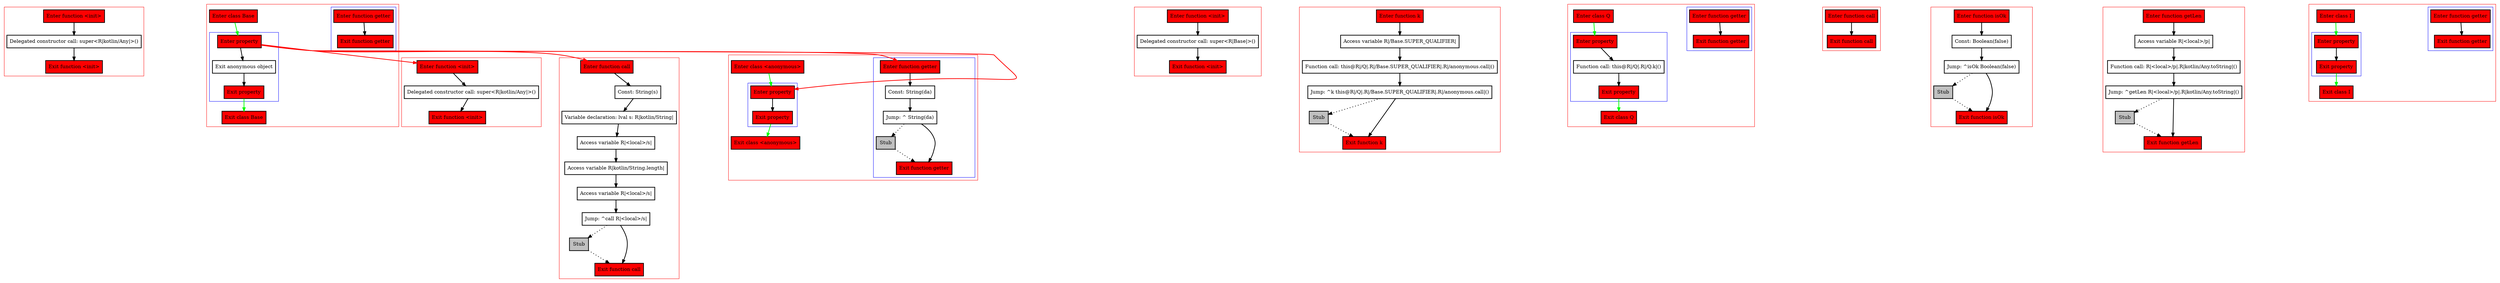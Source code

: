 digraph objects_kt {
    graph [nodesep=3]
    node [shape=box penwidth=2]
    edge [penwidth=2]

    subgraph cluster_0 {
        color=red
        0 [label="Enter function <init>" style="filled" fillcolor=red];
        2 [label="Delegated constructor call: super<R|kotlin/Any|>()"];
        1 [label="Exit function <init>" style="filled" fillcolor=red];
    }
    0 -> {2};
    2 -> {1};

    subgraph cluster_1 {
        color=red
        3 [label="Enter function <init>" style="filled" fillcolor=red];
        5 [label="Delegated constructor call: super<R|kotlin/Any|>()"];
        4 [label="Exit function <init>" style="filled" fillcolor=red];
    }
    3 -> {5};
    5 -> {4};

    subgraph cluster_2 {
        color=red
        13 [label="Enter function call" style="filled" fillcolor=red];
        15 [label="Const: String(s)"];
        16 [label="Variable declaration: lval s: R|kotlin/String|"];
        17 [label="Access variable R|<local>/s|"];
        18 [label="Access variable R|kotlin/String.length|"];
        19 [label="Access variable R|<local>/s|"];
        20 [label="Jump: ^call R|<local>/s|"];
        21 [label="Stub" style="filled" fillcolor=gray];
        14 [label="Exit function call" style="filled" fillcolor=red];
    }
    13 -> {15};
    15 -> {16};
    16 -> {17};
    17 -> {18};
    18 -> {19};
    19 -> {20};
    20 -> {14};
    20 -> {21} [style=dotted];
    21 -> {14} [style=dotted];

    subgraph cluster_3 {
        color=red
        22 [label="Enter class <anonymous>" style="filled" fillcolor=red];
        subgraph cluster_4 {
            color=blue
            6 [label="Enter function getter" style="filled" fillcolor=red];
            8 [label="Const: String(da)"];
            9 [label="Jump: ^ String(da)"];
            10 [label="Stub" style="filled" fillcolor=gray];
            7 [label="Exit function getter" style="filled" fillcolor=red];
        }
        subgraph cluster_5 {
            color=blue
            11 [label="Enter property" style="filled" fillcolor=red];
            12 [label="Exit property" style="filled" fillcolor=red];
        }
        23 [label="Exit class <anonymous>" style="filled" fillcolor=red];
    }
    22 -> {11} [color=green];
    11 -> {12};
    12 -> {23} [color=green];
    6 -> {8};
    8 -> {9};
    9 -> {7};
    9 -> {10} [style=dotted];
    10 -> {7} [style=dotted];

    subgraph cluster_6 {
        color=red
        29 [label="Enter class Base" style="filled" fillcolor=red];
        subgraph cluster_7 {
            color=blue
            24 [label="Enter function getter" style="filled" fillcolor=red];
            25 [label="Exit function getter" style="filled" fillcolor=red];
        }
        subgraph cluster_8 {
            color=blue
            26 [label="Enter property" style="filled" fillcolor=red];
            28 [label="Exit anonymous object"];
            27 [label="Exit property" style="filled" fillcolor=red];
        }
        30 [label="Exit class Base" style="filled" fillcolor=red];
    }
    29 -> {26} [color=green];
    26 -> {28};
    26 -> {3 11 6 13} [color=red];
    27 -> {30} [color=green];
    28 -> {27};
    24 -> {25};

    subgraph cluster_9 {
        color=red
        31 [label="Enter function <init>" style="filled" fillcolor=red];
        33 [label="Delegated constructor call: super<R|Base|>()"];
        32 [label="Exit function <init>" style="filled" fillcolor=red];
    }
    31 -> {33};
    33 -> {32};

    subgraph cluster_10 {
        color=red
        39 [label="Enter function k" style="filled" fillcolor=red];
        41 [label="Access variable R|/Base.SUPER_QUALIFIER|"];
        42 [label="Function call: this@R|/Q|.R|/Base.SUPER_QUALIFIER|.R|/anonymous.call|()"];
        43 [label="Jump: ^k this@R|/Q|.R|/Base.SUPER_QUALIFIER|.R|/anonymous.call|()"];
        44 [label="Stub" style="filled" fillcolor=gray];
        40 [label="Exit function k" style="filled" fillcolor=red];
    }
    39 -> {41};
    41 -> {42};
    42 -> {43};
    43 -> {40};
    43 -> {44} [style=dotted];
    44 -> {40} [style=dotted];

    subgraph cluster_11 {
        color=red
        45 [label="Enter class Q" style="filled" fillcolor=red];
        subgraph cluster_12 {
            color=blue
            34 [label="Enter function getter" style="filled" fillcolor=red];
            35 [label="Exit function getter" style="filled" fillcolor=red];
        }
        subgraph cluster_13 {
            color=blue
            36 [label="Enter property" style="filled" fillcolor=red];
            38 [label="Function call: this@R|/Q|.R|/Q.k|()"];
            37 [label="Exit property" style="filled" fillcolor=red];
        }
        46 [label="Exit class Q" style="filled" fillcolor=red];
    }
    45 -> {36} [color=green];
    36 -> {38};
    37 -> {46} [color=green];
    38 -> {37};
    34 -> {35};

    subgraph cluster_14 {
        color=red
        51 [label="Enter function call" style="filled" fillcolor=red];
        52 [label="Exit function call" style="filled" fillcolor=red];
    }
    51 -> {52};

    subgraph cluster_15 {
        color=red
        53 [label="Enter function isOk" style="filled" fillcolor=red];
        55 [label="Const: Boolean(false)"];
        56 [label="Jump: ^isOk Boolean(false)"];
        57 [label="Stub" style="filled" fillcolor=gray];
        54 [label="Exit function isOk" style="filled" fillcolor=red];
    }
    53 -> {55};
    55 -> {56};
    56 -> {54};
    56 -> {57} [style=dotted];
    57 -> {54} [style=dotted];

    subgraph cluster_16 {
        color=red
        58 [label="Enter function getLen" style="filled" fillcolor=red];
        60 [label="Access variable R|<local>/p|"];
        61 [label="Function call: R|<local>/p|.R|kotlin/Any.toString|()"];
        62 [label="Jump: ^getLen R|<local>/p|.R|kotlin/Any.toString|()"];
        63 [label="Stub" style="filled" fillcolor=gray];
        59 [label="Exit function getLen" style="filled" fillcolor=red];
    }
    58 -> {60};
    60 -> {61};
    61 -> {62};
    62 -> {59};
    62 -> {63} [style=dotted];
    63 -> {59} [style=dotted];

    subgraph cluster_17 {
        color=red
        64 [label="Enter class I" style="filled" fillcolor=red];
        subgraph cluster_18 {
            color=blue
            47 [label="Enter function getter" style="filled" fillcolor=red];
            48 [label="Exit function getter" style="filled" fillcolor=red];
        }
        subgraph cluster_19 {
            color=blue
            49 [label="Enter property" style="filled" fillcolor=red];
            50 [label="Exit property" style="filled" fillcolor=red];
        }
        65 [label="Exit class I" style="filled" fillcolor=red];
    }
    64 -> {49} [color=green];
    49 -> {50};
    50 -> {65} [color=green];
    47 -> {48};

}
